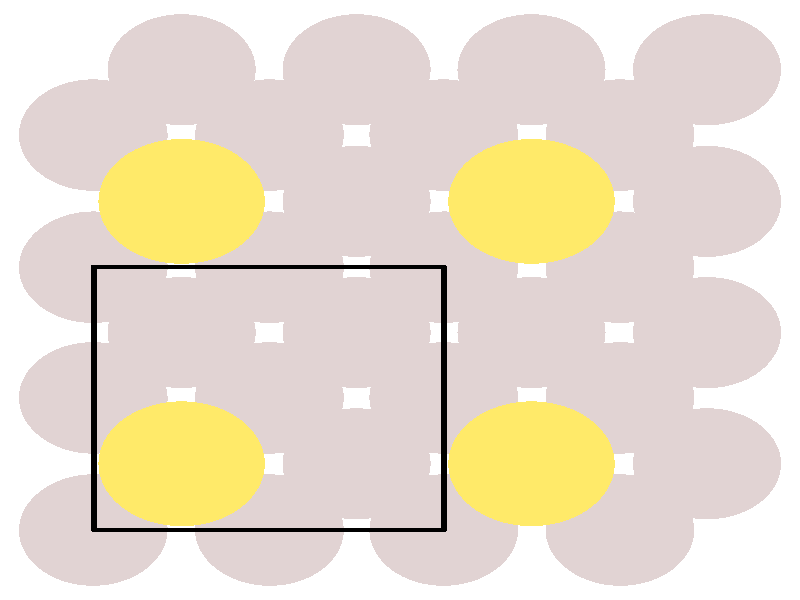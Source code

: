 #include "colors.inc"
#include "finish.inc"

global_settings {assumed_gamma 1 max_trace_level 6}
background {color White}
camera {orthographic
  right -13.08*x up 13.08*y
  direction 1.00*z
  location <0,0,50.00> look_at <0,0,0>}
light_source {<  2.00,   3.00,  40.00> color White
  area_light <0.70, 0, 0>, <0, 0.70, 0>, 3, 3
  adaptive 1 jitter}

#declare simple = finish {phong 0.7}
#declare pale = finish {ambient .5 diffuse .85 roughness .001 specular 0.200 }
#declare intermediate = finish {ambient 0.3 diffuse 0.6 specular 0.10 roughness 0.04 }
#declare vmd = finish {ambient .0 diffuse .65 phong 0.1 phong_size 40. specular 0.500 }
#declare jmol = finish {ambient .2 diffuse .6 specular 1 roughness .001 metallic}
#declare ase2 = finish {ambient 0.05 brilliance 3 diffuse 0.6 metallic specular 0.70 roughness 0.04 reflection 0.15}
#declare ase3 = finish {ambient .15 brilliance 2 diffuse .6 metallic specular 1. roughness .001 reflection .0}
#declare glass = finish {ambient .05 diffuse .3 specular 1. roughness .001}
#declare Rcell = 0.050;
#declare Rbond = 0.100;

#macro atom(LOC, R, COL, FIN)
  sphere{LOC, R texture{pigment{COL} finish{FIN}}}
#end
#macro constrain(LOC, R, COL, FIN)
union{torus{R, Rcell rotate 45*z texture{pigment{COL} finish{FIN}}}
      torus{R, Rcell rotate -45*z texture{pigment{COL} finish{FIN}}}
      translate LOC}
#end

cylinder {< -5.01,  -5.01,  -9.77>, <  0.72,  -5.01,  -9.77>, Rcell pigment {Black}}
cylinder {< -5.01,   0.72,  -9.77>, <  0.72,   0.72,  -9.77>, Rcell pigment {Black}}
cylinder {< -5.01,   0.72,   3.98>, <  0.72,   0.72,   3.98>, Rcell pigment {Black}}
cylinder {< -5.01,  -5.01,   3.98>, <  0.72,  -5.01,   3.98>, Rcell pigment {Black}}
cylinder {< -5.01,  -5.01,  -9.77>, < -5.01,   0.72,  -9.77>, Rcell pigment {Black}}
cylinder {<  0.72,  -5.01,  -9.77>, <  0.72,   0.72,  -9.77>, Rcell pigment {Black}}
cylinder {<  0.72,  -5.01,   3.98>, <  0.72,   0.72,   3.98>, Rcell pigment {Black}}
cylinder {< -5.01,  -5.01,   3.98>, < -5.01,   0.72,   3.98>, Rcell pigment {Black}}
cylinder {< -5.01,  -5.01,  -9.77>, < -5.01,  -5.01,   3.98>, Rcell pigment {Black}}
cylinder {<  0.72,  -5.01,  -9.77>, <  0.72,  -5.01,   3.98>, Rcell pigment {Black}}
cylinder {<  0.72,   0.72,  -9.77>, <  0.72,   0.72,   3.98>, Rcell pigment {Black}}
cylinder {< -5.01,   0.72,  -9.77>, < -5.01,   0.72,   3.98>, Rcell pigment {Black}}
atom(< -5.01,  -5.01,  -5.77>, 1.21, rgb <0.75, 0.65, 0.65>, ase3) // #0 
atom(< -2.14,  -5.01,  -5.77>, 1.21, rgb <0.75, 0.65, 0.65>, ase3) // #1 
atom(< -5.01,  -2.14,  -5.77>, 1.21, rgb <0.75, 0.65, 0.65>, ase3) // #2 
atom(< -2.14,  -2.14,  -5.77>, 1.21, rgb <0.75, 0.65, 0.65>, ase3) // #3 
atom(< -3.57,  -3.57,  -3.75>, 1.21, rgb <0.75, 0.65, 0.65>, ase3) // #4 
atom(< -0.71,  -3.57,  -3.75>, 1.21, rgb <0.75, 0.65, 0.65>, ase3) // #5 
atom(< -3.57,  -0.71,  -3.75>, 1.21, rgb <0.75, 0.65, 0.65>, ase3) // #6 
atom(< -0.71,  -0.71,  -3.75>, 1.21, rgb <0.75, 0.65, 0.65>, ase3) // #7 
atom(< -5.02,  -5.02,  -1.73>, 1.21, rgb <0.75, 0.65, 0.65>, ase3) // #8 
atom(< -2.13,  -5.02,  -1.73>, 1.21, rgb <0.75, 0.65, 0.65>, ase3) // #9 
atom(< -5.02,  -2.13,  -1.73>, 1.21, rgb <0.75, 0.65, 0.65>, ase3) // #10 
atom(< -2.13,  -2.13,  -1.73>, 1.21, rgb <0.75, 0.65, 0.65>, ase3) // #11 
atom(< -3.57,  -3.57,   0.00>, 1.36, rgb <1.00, 0.82, 0.14>, ase3) // #12 
atom(< -5.01,   0.72,  -5.77>, 1.21, rgb <0.75, 0.65, 0.65>, ase3) // #13 
atom(< -2.14,   0.72,  -5.77>, 1.21, rgb <0.75, 0.65, 0.65>, ase3) // #14 
atom(< -5.01,   3.59,  -5.77>, 1.21, rgb <0.75, 0.65, 0.65>, ase3) // #15 
atom(< -2.14,   3.59,  -5.77>, 1.21, rgb <0.75, 0.65, 0.65>, ase3) // #16 
atom(< -3.57,   2.15,  -3.75>, 1.21, rgb <0.75, 0.65, 0.65>, ase3) // #17 
atom(< -0.71,   2.15,  -3.75>, 1.21, rgb <0.75, 0.65, 0.65>, ase3) // #18 
atom(< -3.57,   5.02,  -3.75>, 1.21, rgb <0.75, 0.65, 0.65>, ase3) // #19 
atom(< -0.71,   5.02,  -3.75>, 1.21, rgb <0.75, 0.65, 0.65>, ase3) // #20 
atom(< -5.02,   0.71,  -1.73>, 1.21, rgb <0.75, 0.65, 0.65>, ase3) // #21 
atom(< -2.13,   0.71,  -1.73>, 1.21, rgb <0.75, 0.65, 0.65>, ase3) // #22 
atom(< -5.02,   3.60,  -1.73>, 1.21, rgb <0.75, 0.65, 0.65>, ase3) // #23 
atom(< -2.13,   3.60,  -1.73>, 1.21, rgb <0.75, 0.65, 0.65>, ase3) // #24 
atom(< -3.57,   2.15,   0.00>, 1.36, rgb <1.00, 0.82, 0.14>, ase3) // #25 
atom(<  0.72,  -5.01,  -5.77>, 1.21, rgb <0.75, 0.65, 0.65>, ase3) // #26 
atom(<  3.59,  -5.01,  -5.77>, 1.21, rgb <0.75, 0.65, 0.65>, ase3) // #27 
atom(<  0.72,  -2.14,  -5.77>, 1.21, rgb <0.75, 0.65, 0.65>, ase3) // #28 
atom(<  3.59,  -2.14,  -5.77>, 1.21, rgb <0.75, 0.65, 0.65>, ase3) // #29 
atom(<  2.15,  -3.57,  -3.75>, 1.21, rgb <0.75, 0.65, 0.65>, ase3) // #30 
atom(<  5.02,  -3.57,  -3.75>, 1.21, rgb <0.75, 0.65, 0.65>, ase3) // #31 
atom(<  2.15,  -0.71,  -3.75>, 1.21, rgb <0.75, 0.65, 0.65>, ase3) // #32 
atom(<  5.02,  -0.71,  -3.75>, 1.21, rgb <0.75, 0.65, 0.65>, ase3) // #33 
atom(<  0.71,  -5.02,  -1.73>, 1.21, rgb <0.75, 0.65, 0.65>, ase3) // #34 
atom(<  3.60,  -5.02,  -1.73>, 1.21, rgb <0.75, 0.65, 0.65>, ase3) // #35 
atom(<  0.71,  -2.13,  -1.73>, 1.21, rgb <0.75, 0.65, 0.65>, ase3) // #36 
atom(<  3.60,  -2.13,  -1.73>, 1.21, rgb <0.75, 0.65, 0.65>, ase3) // #37 
atom(<  2.15,  -3.57,   0.00>, 1.36, rgb <1.00, 0.82, 0.14>, ase3) // #38 
atom(<  0.72,   0.72,  -5.77>, 1.21, rgb <0.75, 0.65, 0.65>, ase3) // #39 
atom(<  3.59,   0.72,  -5.77>, 1.21, rgb <0.75, 0.65, 0.65>, ase3) // #40 
atom(<  0.72,   3.59,  -5.77>, 1.21, rgb <0.75, 0.65, 0.65>, ase3) // #41 
atom(<  3.59,   3.59,  -5.77>, 1.21, rgb <0.75, 0.65, 0.65>, ase3) // #42 
atom(<  2.15,   2.15,  -3.75>, 1.21, rgb <0.75, 0.65, 0.65>, ase3) // #43 
atom(<  5.02,   2.15,  -3.75>, 1.21, rgb <0.75, 0.65, 0.65>, ase3) // #44 
atom(<  2.15,   5.02,  -3.75>, 1.21, rgb <0.75, 0.65, 0.65>, ase3) // #45 
atom(<  5.02,   5.02,  -3.75>, 1.21, rgb <0.75, 0.65, 0.65>, ase3) // #46 
atom(<  0.71,   0.71,  -1.73>, 1.21, rgb <0.75, 0.65, 0.65>, ase3) // #47 
atom(<  3.60,   0.71,  -1.73>, 1.21, rgb <0.75, 0.65, 0.65>, ase3) // #48 
atom(<  0.71,   3.60,  -1.73>, 1.21, rgb <0.75, 0.65, 0.65>, ase3) // #49 
atom(<  3.60,   3.60,  -1.73>, 1.21, rgb <0.75, 0.65, 0.65>, ase3) // #50 
atom(<  2.15,   2.15,   0.00>, 1.36, rgb <1.00, 0.82, 0.14>, ase3) // #51 
